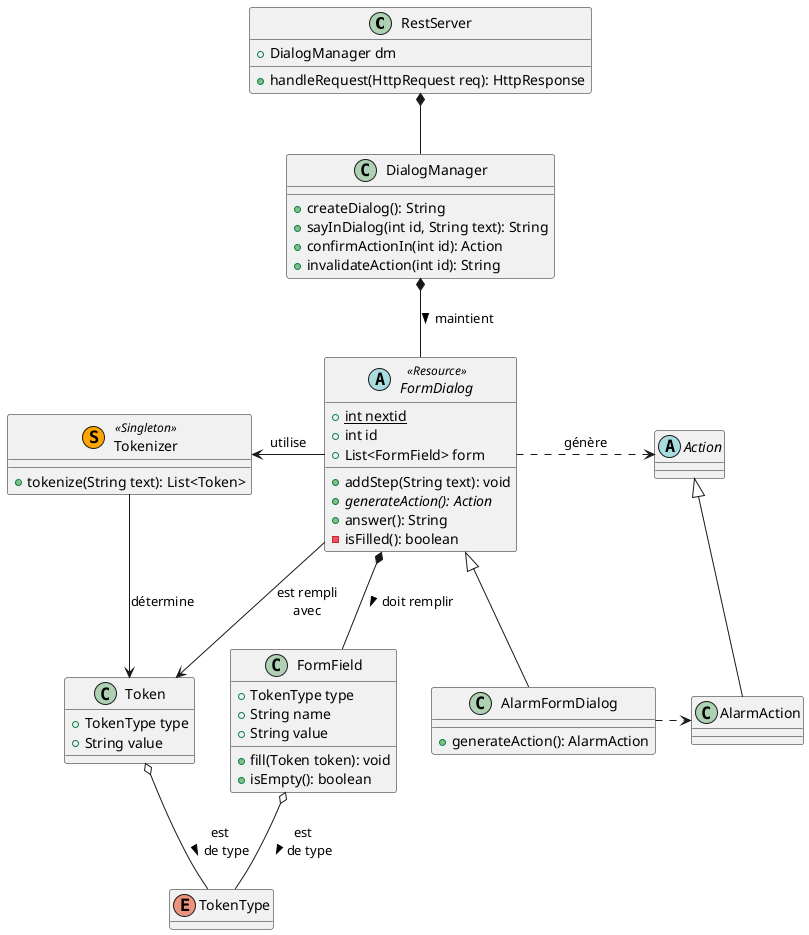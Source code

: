 @startuml

class RestServer {
    +DialogManager dm
    +handleRequest(HttpRequest req): HttpResponse
}
class DialogManager {
    +createDialog(): String
    +sayInDialog(int id, String text): String
    +confirmActionIn(int id): Action
    +invalidateAction(int id): String 
}
abstract class FormDialog <<Resource>> {
    +{static} int nextid
    +int id
    +List<FormField> form
    +addStep(String text): void
    +{abstract} generateAction(): Action
    +answer(): String
    -isFilled(): boolean
}
class FormField {
    +TokenType type
    +String name
    +String value
    +fill(Token token): void
    +isEmpty(): boolean
}
class AlarmFormDialog {
    +generateAction(): AlarmAction
}
abstract class Action
class AlarmAction
class Tokenizer <<(S, orange) Singleton>> {
    +tokenize(String text): List<Token>
}
class Token {
    +TokenType type
    +String value
}
enum TokenType

hide TokenType methods

RestServer *-- DialogManager
DialogManager *-- FormDialog : maintient >
FormDialog -left-> Tokenizer : utilise
FormDialog *-- FormField : doit remplir >
Tokenizer --> Token : détermine
FormDialog --> Token : est rempli\navec
Token o- TokenType : est\nde type >
FormField o-- TokenType : est\nde type >
FormDialog .> Action : génère
FormDialog <|-- AlarmFormDialog
Action <|-- AlarmAction
AlarmFormDialog .> AlarmAction

@enduml

